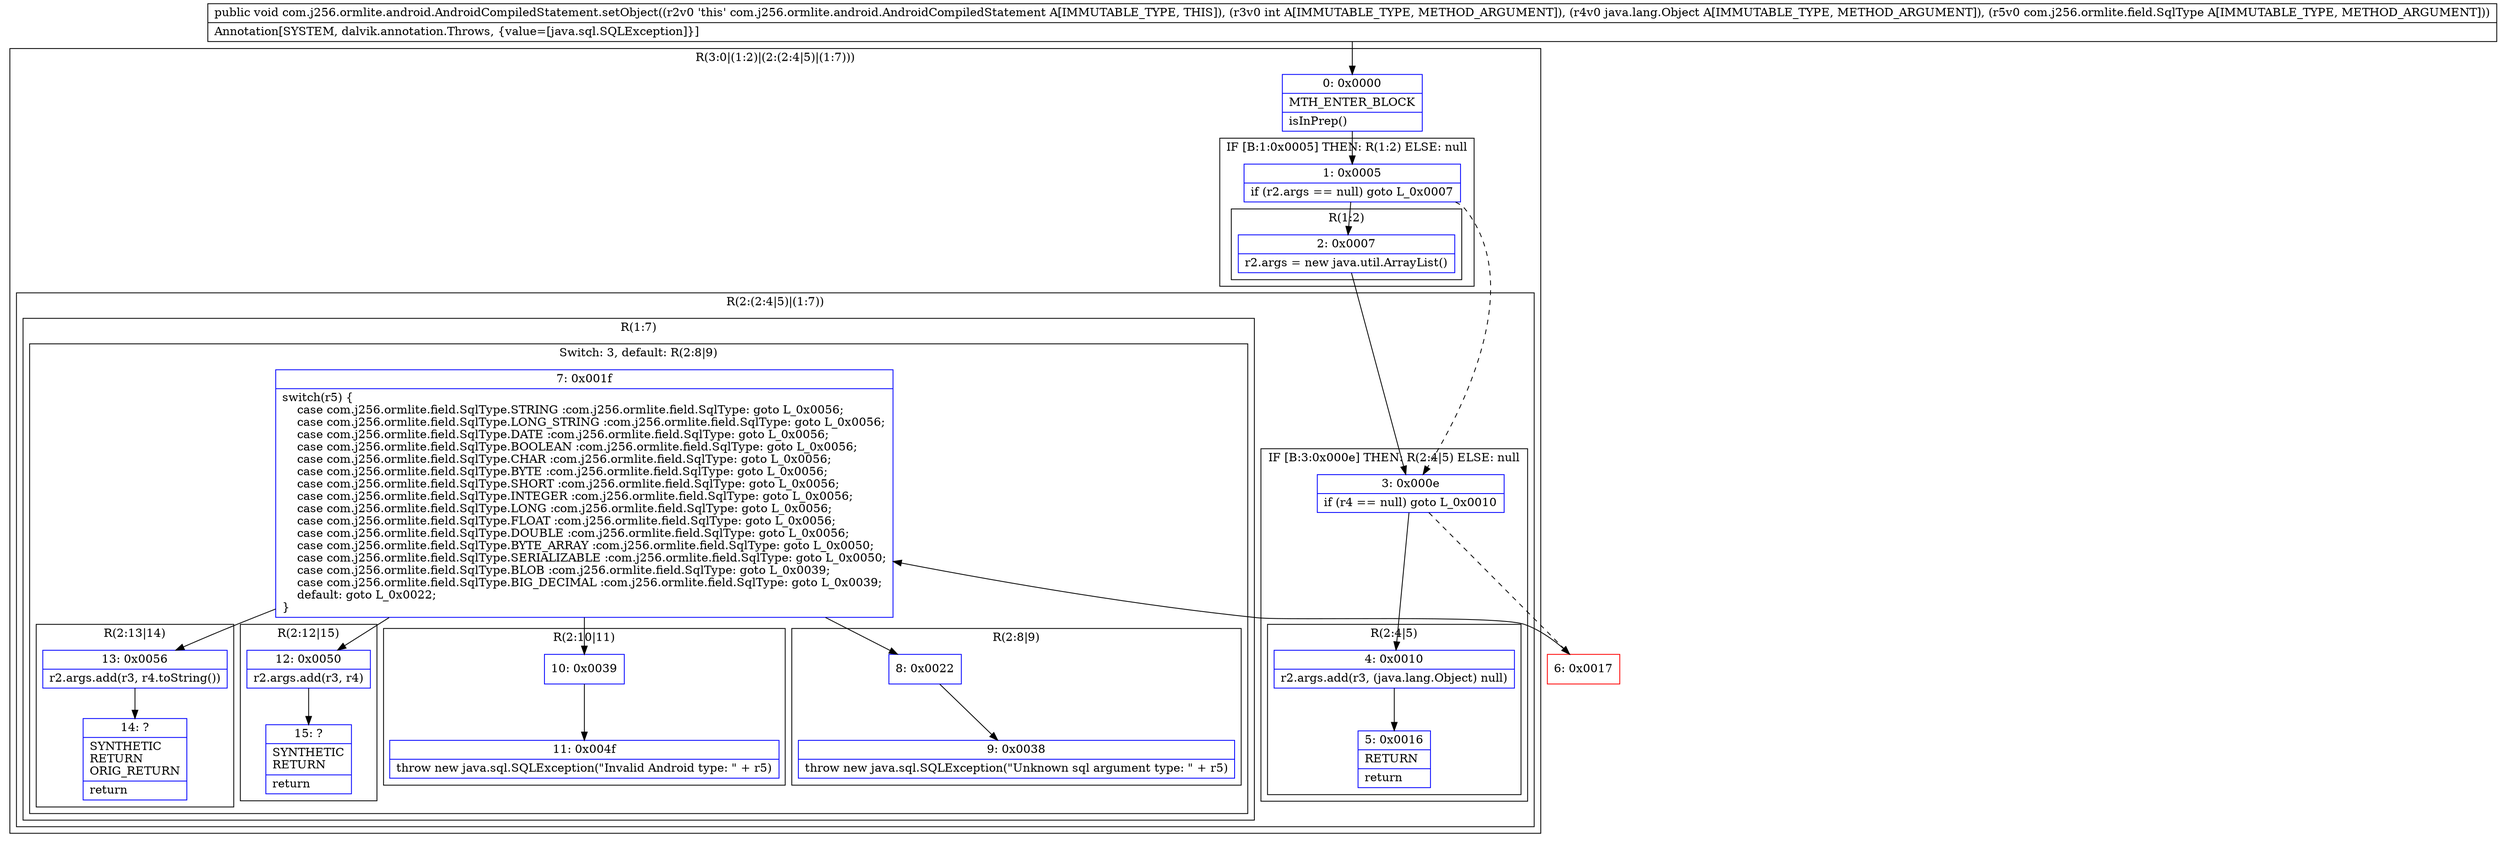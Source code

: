 digraph "CFG forcom.j256.ormlite.android.AndroidCompiledStatement.setObject(ILjava\/lang\/Object;Lcom\/j256\/ormlite\/field\/SqlType;)V" {
subgraph cluster_Region_1973587342 {
label = "R(3:0|(1:2)|(2:(2:4|5)|(1:7)))";
node [shape=record,color=blue];
Node_0 [shape=record,label="{0\:\ 0x0000|MTH_ENTER_BLOCK\l|isInPrep()\l}"];
subgraph cluster_IfRegion_203564414 {
label = "IF [B:1:0x0005] THEN: R(1:2) ELSE: null";
node [shape=record,color=blue];
Node_1 [shape=record,label="{1\:\ 0x0005|if (r2.args == null) goto L_0x0007\l}"];
subgraph cluster_Region_405388555 {
label = "R(1:2)";
node [shape=record,color=blue];
Node_2 [shape=record,label="{2\:\ 0x0007|r2.args = new java.util.ArrayList()\l}"];
}
}
subgraph cluster_Region_731692298 {
label = "R(2:(2:4|5)|(1:7))";
node [shape=record,color=blue];
subgraph cluster_IfRegion_1253284618 {
label = "IF [B:3:0x000e] THEN: R(2:4|5) ELSE: null";
node [shape=record,color=blue];
Node_3 [shape=record,label="{3\:\ 0x000e|if (r4 == null) goto L_0x0010\l}"];
subgraph cluster_Region_1470582519 {
label = "R(2:4|5)";
node [shape=record,color=blue];
Node_4 [shape=record,label="{4\:\ 0x0010|r2.args.add(r3, (java.lang.Object) null)\l}"];
Node_5 [shape=record,label="{5\:\ 0x0016|RETURN\l|return\l}"];
}
}
subgraph cluster_Region_36921581 {
label = "R(1:7)";
node [shape=record,color=blue];
subgraph cluster_SwitchRegion_1275722060 {
label = "Switch: 3, default: R(2:8|9)";
node [shape=record,color=blue];
Node_7 [shape=record,label="{7\:\ 0x001f|switch(r5) \{\l    case com.j256.ormlite.field.SqlType.STRING :com.j256.ormlite.field.SqlType: goto L_0x0056;\l    case com.j256.ormlite.field.SqlType.LONG_STRING :com.j256.ormlite.field.SqlType: goto L_0x0056;\l    case com.j256.ormlite.field.SqlType.DATE :com.j256.ormlite.field.SqlType: goto L_0x0056;\l    case com.j256.ormlite.field.SqlType.BOOLEAN :com.j256.ormlite.field.SqlType: goto L_0x0056;\l    case com.j256.ormlite.field.SqlType.CHAR :com.j256.ormlite.field.SqlType: goto L_0x0056;\l    case com.j256.ormlite.field.SqlType.BYTE :com.j256.ormlite.field.SqlType: goto L_0x0056;\l    case com.j256.ormlite.field.SqlType.SHORT :com.j256.ormlite.field.SqlType: goto L_0x0056;\l    case com.j256.ormlite.field.SqlType.INTEGER :com.j256.ormlite.field.SqlType: goto L_0x0056;\l    case com.j256.ormlite.field.SqlType.LONG :com.j256.ormlite.field.SqlType: goto L_0x0056;\l    case com.j256.ormlite.field.SqlType.FLOAT :com.j256.ormlite.field.SqlType: goto L_0x0056;\l    case com.j256.ormlite.field.SqlType.DOUBLE :com.j256.ormlite.field.SqlType: goto L_0x0056;\l    case com.j256.ormlite.field.SqlType.BYTE_ARRAY :com.j256.ormlite.field.SqlType: goto L_0x0050;\l    case com.j256.ormlite.field.SqlType.SERIALIZABLE :com.j256.ormlite.field.SqlType: goto L_0x0050;\l    case com.j256.ormlite.field.SqlType.BLOB :com.j256.ormlite.field.SqlType: goto L_0x0039;\l    case com.j256.ormlite.field.SqlType.BIG_DECIMAL :com.j256.ormlite.field.SqlType: goto L_0x0039;\l    default: goto L_0x0022;\l\}\l}"];
subgraph cluster_Region_448024588 {
label = "R(2:13|14)";
node [shape=record,color=blue];
Node_13 [shape=record,label="{13\:\ 0x0056|r2.args.add(r3, r4.toString())\l}"];
Node_14 [shape=record,label="{14\:\ ?|SYNTHETIC\lRETURN\lORIG_RETURN\l|return\l}"];
}
subgraph cluster_Region_1997104475 {
label = "R(2:12|15)";
node [shape=record,color=blue];
Node_12 [shape=record,label="{12\:\ 0x0050|r2.args.add(r3, r4)\l}"];
Node_15 [shape=record,label="{15\:\ ?|SYNTHETIC\lRETURN\l|return\l}"];
}
subgraph cluster_Region_1856259935 {
label = "R(2:10|11)";
node [shape=record,color=blue];
Node_10 [shape=record,label="{10\:\ 0x0039}"];
Node_11 [shape=record,label="{11\:\ 0x004f|throw new java.sql.SQLException(\"Invalid Android type: \" + r5)\l}"];
}
subgraph cluster_Region_1835274334 {
label = "R(2:8|9)";
node [shape=record,color=blue];
Node_8 [shape=record,label="{8\:\ 0x0022}"];
Node_9 [shape=record,label="{9\:\ 0x0038|throw new java.sql.SQLException(\"Unknown sql argument type: \" + r5)\l}"];
}
}
}
}
}
Node_6 [shape=record,color=red,label="{6\:\ 0x0017}"];
MethodNode[shape=record,label="{public void com.j256.ormlite.android.AndroidCompiledStatement.setObject((r2v0 'this' com.j256.ormlite.android.AndroidCompiledStatement A[IMMUTABLE_TYPE, THIS]), (r3v0 int A[IMMUTABLE_TYPE, METHOD_ARGUMENT]), (r4v0 java.lang.Object A[IMMUTABLE_TYPE, METHOD_ARGUMENT]), (r5v0 com.j256.ormlite.field.SqlType A[IMMUTABLE_TYPE, METHOD_ARGUMENT]))  | Annotation[SYSTEM, dalvik.annotation.Throws, \{value=[java.sql.SQLException]\}]\l}"];
MethodNode -> Node_0;
Node_0 -> Node_1;
Node_1 -> Node_2;
Node_1 -> Node_3[style=dashed];
Node_2 -> Node_3;
Node_3 -> Node_4;
Node_3 -> Node_6[style=dashed];
Node_4 -> Node_5;
Node_7 -> Node_8;
Node_7 -> Node_10;
Node_7 -> Node_12;
Node_7 -> Node_13;
Node_13 -> Node_14;
Node_12 -> Node_15;
Node_10 -> Node_11;
Node_8 -> Node_9;
Node_6 -> Node_7;
}

